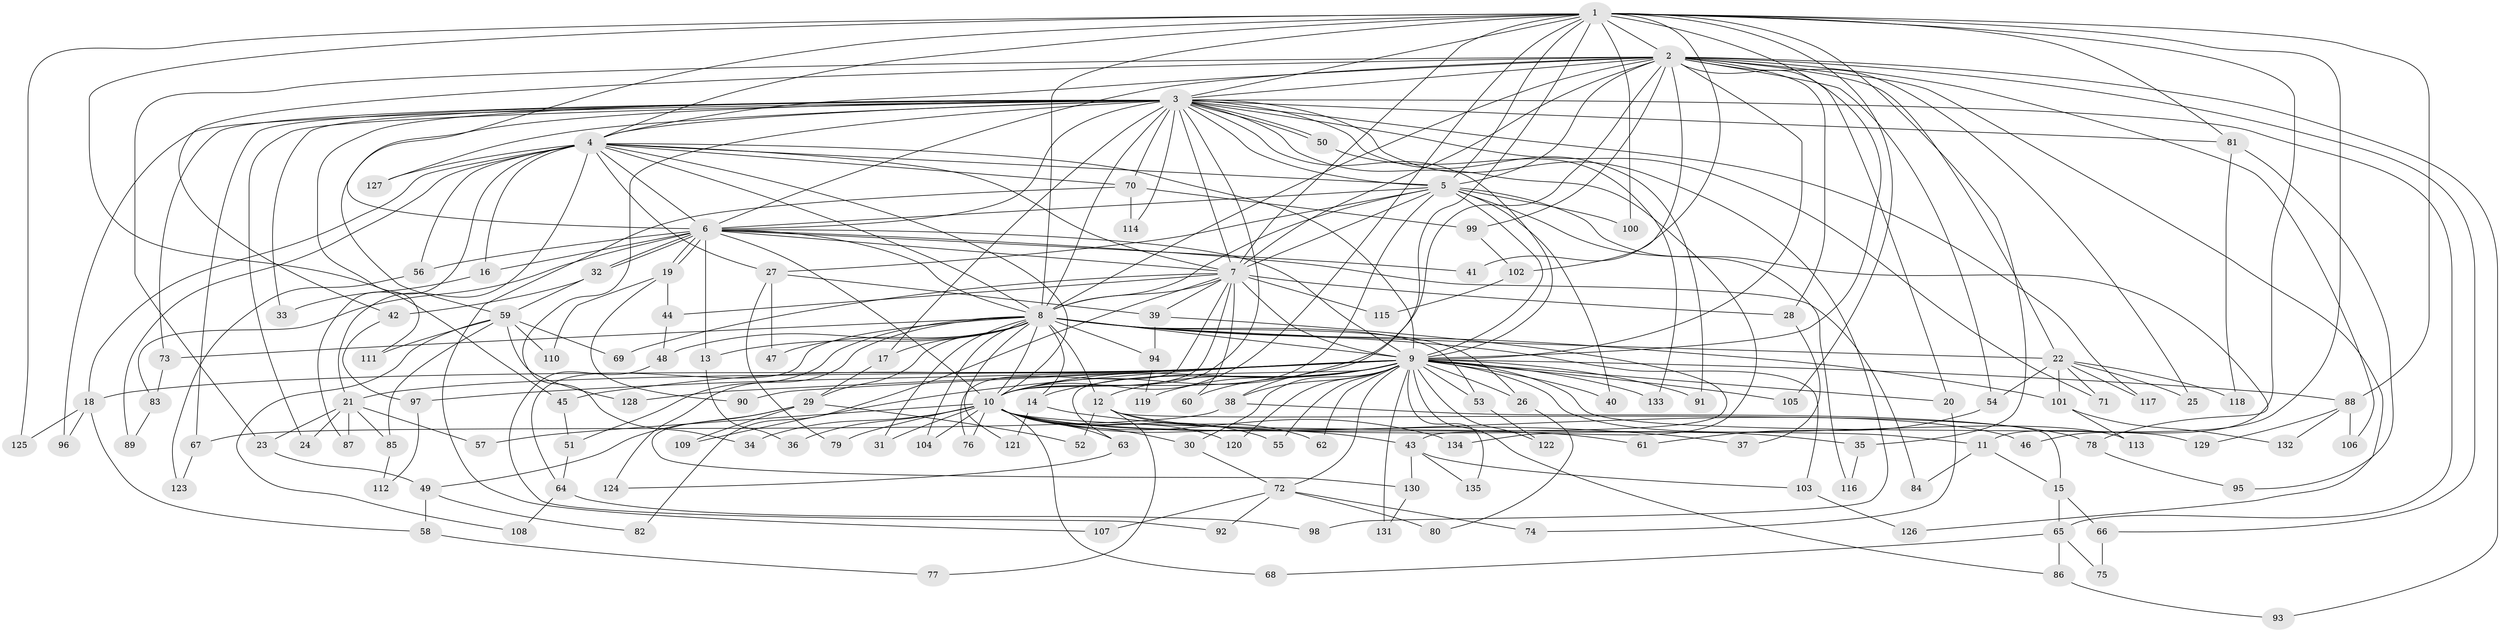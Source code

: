 // coarse degree distribution, {20: 0.009523809523809525, 21: 0.01904761904761905, 26: 0.009523809523809525, 16: 0.009523809523809525, 18: 0.009523809523809525, 25: 0.009523809523809525, 37: 0.009523809523809525, 24: 0.009523809523809525, 6: 0.0380952380952381, 4: 0.06666666666666667, 3: 0.22857142857142856, 5: 0.06666666666666667, 8: 0.01904761904761905, 2: 0.4857142857142857, 7: 0.009523809523809525}
// Generated by graph-tools (version 1.1) at 2025/41/03/06/25 10:41:32]
// undirected, 135 vertices, 295 edges
graph export_dot {
graph [start="1"]
  node [color=gray90,style=filled];
  1;
  2;
  3;
  4;
  5;
  6;
  7;
  8;
  9;
  10;
  11;
  12;
  13;
  14;
  15;
  16;
  17;
  18;
  19;
  20;
  21;
  22;
  23;
  24;
  25;
  26;
  27;
  28;
  29;
  30;
  31;
  32;
  33;
  34;
  35;
  36;
  37;
  38;
  39;
  40;
  41;
  42;
  43;
  44;
  45;
  46;
  47;
  48;
  49;
  50;
  51;
  52;
  53;
  54;
  55;
  56;
  57;
  58;
  59;
  60;
  61;
  62;
  63;
  64;
  65;
  66;
  67;
  68;
  69;
  70;
  71;
  72;
  73;
  74;
  75;
  76;
  77;
  78;
  79;
  80;
  81;
  82;
  83;
  84;
  85;
  86;
  87;
  88;
  89;
  90;
  91;
  92;
  93;
  94;
  95;
  96;
  97;
  98;
  99;
  100;
  101;
  102;
  103;
  104;
  105;
  106;
  107;
  108;
  109;
  110;
  111;
  112;
  113;
  114;
  115;
  116;
  117;
  118;
  119;
  120;
  121;
  122;
  123;
  124;
  125;
  126;
  127;
  128;
  129;
  130;
  131;
  132;
  133;
  134;
  135;
  1 -- 2;
  1 -- 3;
  1 -- 4;
  1 -- 5;
  1 -- 6;
  1 -- 7;
  1 -- 8;
  1 -- 9;
  1 -- 10;
  1 -- 11;
  1 -- 35;
  1 -- 38;
  1 -- 41;
  1 -- 45;
  1 -- 46;
  1 -- 81;
  1 -- 88;
  1 -- 100;
  1 -- 105;
  1 -- 125;
  2 -- 3;
  2 -- 4;
  2 -- 5;
  2 -- 6;
  2 -- 7;
  2 -- 8;
  2 -- 9;
  2 -- 10;
  2 -- 20;
  2 -- 22;
  2 -- 23;
  2 -- 25;
  2 -- 28;
  2 -- 42;
  2 -- 54;
  2 -- 66;
  2 -- 93;
  2 -- 99;
  2 -- 102;
  2 -- 106;
  2 -- 126;
  3 -- 4;
  3 -- 5;
  3 -- 6;
  3 -- 7;
  3 -- 8;
  3 -- 9;
  3 -- 10;
  3 -- 17;
  3 -- 24;
  3 -- 33;
  3 -- 34;
  3 -- 50;
  3 -- 50;
  3 -- 59;
  3 -- 65;
  3 -- 67;
  3 -- 70;
  3 -- 71;
  3 -- 73;
  3 -- 81;
  3 -- 91;
  3 -- 96;
  3 -- 98;
  3 -- 111;
  3 -- 114;
  3 -- 117;
  3 -- 127;
  3 -- 134;
  4 -- 5;
  4 -- 6;
  4 -- 7;
  4 -- 8;
  4 -- 9;
  4 -- 10;
  4 -- 16;
  4 -- 18;
  4 -- 21;
  4 -- 27;
  4 -- 56;
  4 -- 70;
  4 -- 87;
  4 -- 89;
  4 -- 127;
  5 -- 6;
  5 -- 7;
  5 -- 8;
  5 -- 9;
  5 -- 10;
  5 -- 27;
  5 -- 40;
  5 -- 78;
  5 -- 100;
  5 -- 116;
  6 -- 7;
  6 -- 8;
  6 -- 9;
  6 -- 10;
  6 -- 13;
  6 -- 16;
  6 -- 19;
  6 -- 19;
  6 -- 32;
  6 -- 32;
  6 -- 41;
  6 -- 56;
  6 -- 83;
  6 -- 84;
  7 -- 8;
  7 -- 9;
  7 -- 10;
  7 -- 28;
  7 -- 39;
  7 -- 44;
  7 -- 60;
  7 -- 69;
  7 -- 76;
  7 -- 82;
  7 -- 115;
  8 -- 9;
  8 -- 10;
  8 -- 12;
  8 -- 13;
  8 -- 14;
  8 -- 17;
  8 -- 22;
  8 -- 26;
  8 -- 29;
  8 -- 31;
  8 -- 47;
  8 -- 48;
  8 -- 51;
  8 -- 53;
  8 -- 64;
  8 -- 73;
  8 -- 94;
  8 -- 101;
  8 -- 103;
  8 -- 104;
  8 -- 121;
  8 -- 124;
  9 -- 10;
  9 -- 12;
  9 -- 14;
  9 -- 18;
  9 -- 20;
  9 -- 21;
  9 -- 26;
  9 -- 30;
  9 -- 38;
  9 -- 40;
  9 -- 45;
  9 -- 53;
  9 -- 55;
  9 -- 60;
  9 -- 62;
  9 -- 63;
  9 -- 72;
  9 -- 86;
  9 -- 88;
  9 -- 90;
  9 -- 91;
  9 -- 97;
  9 -- 105;
  9 -- 109;
  9 -- 113;
  9 -- 119;
  9 -- 120;
  9 -- 122;
  9 -- 128;
  9 -- 129;
  9 -- 131;
  9 -- 133;
  9 -- 135;
  10 -- 11;
  10 -- 30;
  10 -- 31;
  10 -- 34;
  10 -- 36;
  10 -- 43;
  10 -- 46;
  10 -- 55;
  10 -- 57;
  10 -- 61;
  10 -- 63;
  10 -- 68;
  10 -- 76;
  10 -- 79;
  10 -- 104;
  10 -- 120;
  10 -- 134;
  11 -- 15;
  11 -- 84;
  12 -- 15;
  12 -- 35;
  12 -- 52;
  12 -- 62;
  12 -- 77;
  13 -- 36;
  14 -- 37;
  14 -- 121;
  15 -- 65;
  15 -- 66;
  16 -- 33;
  17 -- 29;
  18 -- 58;
  18 -- 96;
  18 -- 125;
  19 -- 44;
  19 -- 90;
  19 -- 110;
  20 -- 74;
  21 -- 23;
  21 -- 24;
  21 -- 57;
  21 -- 85;
  21 -- 87;
  22 -- 25;
  22 -- 54;
  22 -- 71;
  22 -- 101;
  22 -- 117;
  22 -- 118;
  23 -- 49;
  26 -- 80;
  27 -- 39;
  27 -- 47;
  27 -- 79;
  28 -- 37;
  29 -- 49;
  29 -- 52;
  29 -- 109;
  29 -- 130;
  30 -- 72;
  32 -- 42;
  32 -- 59;
  35 -- 116;
  38 -- 67;
  38 -- 78;
  39 -- 43;
  39 -- 94;
  42 -- 97;
  43 -- 103;
  43 -- 130;
  43 -- 135;
  44 -- 48;
  45 -- 51;
  48 -- 92;
  49 -- 58;
  49 -- 82;
  50 -- 133;
  51 -- 64;
  53 -- 122;
  54 -- 61;
  56 -- 123;
  58 -- 77;
  59 -- 69;
  59 -- 85;
  59 -- 108;
  59 -- 110;
  59 -- 111;
  59 -- 128;
  63 -- 124;
  64 -- 98;
  64 -- 108;
  65 -- 68;
  65 -- 75;
  65 -- 86;
  66 -- 75;
  67 -- 123;
  70 -- 99;
  70 -- 107;
  70 -- 114;
  72 -- 74;
  72 -- 80;
  72 -- 92;
  72 -- 107;
  73 -- 83;
  78 -- 95;
  81 -- 95;
  81 -- 118;
  83 -- 89;
  85 -- 112;
  86 -- 93;
  88 -- 106;
  88 -- 129;
  88 -- 132;
  94 -- 119;
  97 -- 112;
  99 -- 102;
  101 -- 113;
  101 -- 132;
  102 -- 115;
  103 -- 126;
  130 -- 131;
}
